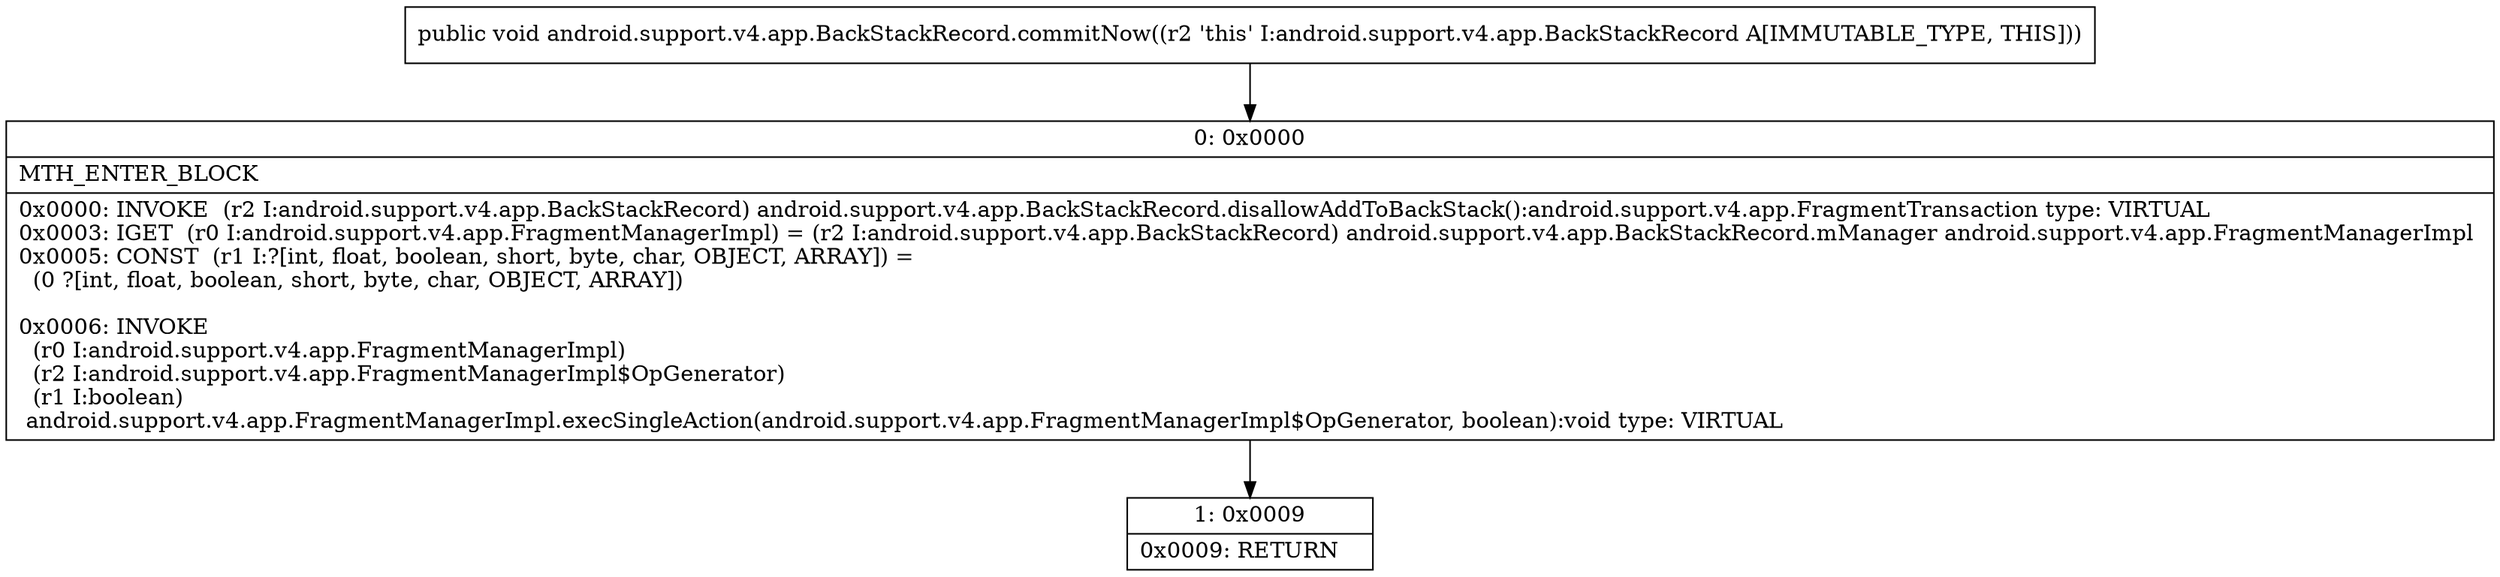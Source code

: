 digraph "CFG forandroid.support.v4.app.BackStackRecord.commitNow()V" {
Node_0 [shape=record,label="{0\:\ 0x0000|MTH_ENTER_BLOCK\l|0x0000: INVOKE  (r2 I:android.support.v4.app.BackStackRecord) android.support.v4.app.BackStackRecord.disallowAddToBackStack():android.support.v4.app.FragmentTransaction type: VIRTUAL \l0x0003: IGET  (r0 I:android.support.v4.app.FragmentManagerImpl) = (r2 I:android.support.v4.app.BackStackRecord) android.support.v4.app.BackStackRecord.mManager android.support.v4.app.FragmentManagerImpl \l0x0005: CONST  (r1 I:?[int, float, boolean, short, byte, char, OBJECT, ARRAY]) = \l  (0 ?[int, float, boolean, short, byte, char, OBJECT, ARRAY])\l \l0x0006: INVOKE  \l  (r0 I:android.support.v4.app.FragmentManagerImpl)\l  (r2 I:android.support.v4.app.FragmentManagerImpl$OpGenerator)\l  (r1 I:boolean)\l android.support.v4.app.FragmentManagerImpl.execSingleAction(android.support.v4.app.FragmentManagerImpl$OpGenerator, boolean):void type: VIRTUAL \l}"];
Node_1 [shape=record,label="{1\:\ 0x0009|0x0009: RETURN   \l}"];
MethodNode[shape=record,label="{public void android.support.v4.app.BackStackRecord.commitNow((r2 'this' I:android.support.v4.app.BackStackRecord A[IMMUTABLE_TYPE, THIS])) }"];
MethodNode -> Node_0;
Node_0 -> Node_1;
}


